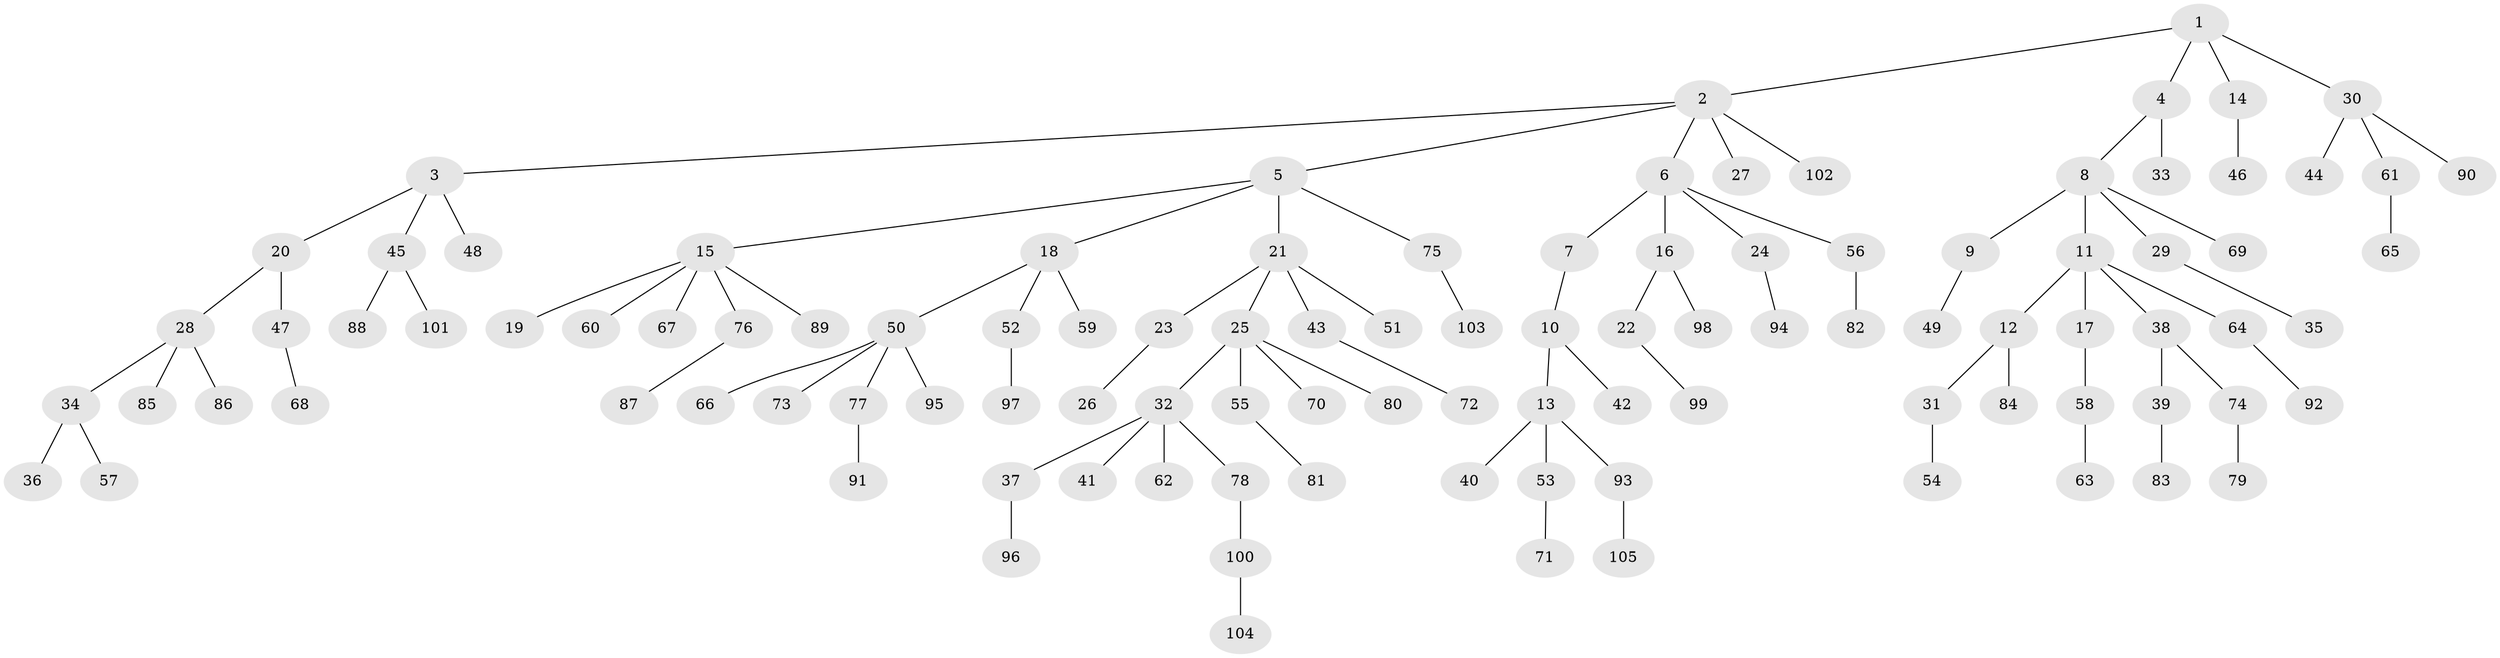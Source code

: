 // Generated by graph-tools (version 1.1) at 2025/15/03/09/25 04:15:41]
// undirected, 105 vertices, 104 edges
graph export_dot {
graph [start="1"]
  node [color=gray90,style=filled];
  1;
  2;
  3;
  4;
  5;
  6;
  7;
  8;
  9;
  10;
  11;
  12;
  13;
  14;
  15;
  16;
  17;
  18;
  19;
  20;
  21;
  22;
  23;
  24;
  25;
  26;
  27;
  28;
  29;
  30;
  31;
  32;
  33;
  34;
  35;
  36;
  37;
  38;
  39;
  40;
  41;
  42;
  43;
  44;
  45;
  46;
  47;
  48;
  49;
  50;
  51;
  52;
  53;
  54;
  55;
  56;
  57;
  58;
  59;
  60;
  61;
  62;
  63;
  64;
  65;
  66;
  67;
  68;
  69;
  70;
  71;
  72;
  73;
  74;
  75;
  76;
  77;
  78;
  79;
  80;
  81;
  82;
  83;
  84;
  85;
  86;
  87;
  88;
  89;
  90;
  91;
  92;
  93;
  94;
  95;
  96;
  97;
  98;
  99;
  100;
  101;
  102;
  103;
  104;
  105;
  1 -- 2;
  1 -- 4;
  1 -- 14;
  1 -- 30;
  2 -- 3;
  2 -- 5;
  2 -- 6;
  2 -- 27;
  2 -- 102;
  3 -- 20;
  3 -- 45;
  3 -- 48;
  4 -- 8;
  4 -- 33;
  5 -- 15;
  5 -- 18;
  5 -- 21;
  5 -- 75;
  6 -- 7;
  6 -- 16;
  6 -- 24;
  6 -- 56;
  7 -- 10;
  8 -- 9;
  8 -- 11;
  8 -- 29;
  8 -- 69;
  9 -- 49;
  10 -- 13;
  10 -- 42;
  11 -- 12;
  11 -- 17;
  11 -- 38;
  11 -- 64;
  12 -- 31;
  12 -- 84;
  13 -- 40;
  13 -- 53;
  13 -- 93;
  14 -- 46;
  15 -- 19;
  15 -- 60;
  15 -- 67;
  15 -- 76;
  15 -- 89;
  16 -- 22;
  16 -- 98;
  17 -- 58;
  18 -- 50;
  18 -- 52;
  18 -- 59;
  20 -- 28;
  20 -- 47;
  21 -- 23;
  21 -- 25;
  21 -- 43;
  21 -- 51;
  22 -- 99;
  23 -- 26;
  24 -- 94;
  25 -- 32;
  25 -- 55;
  25 -- 70;
  25 -- 80;
  28 -- 34;
  28 -- 85;
  28 -- 86;
  29 -- 35;
  30 -- 44;
  30 -- 61;
  30 -- 90;
  31 -- 54;
  32 -- 37;
  32 -- 41;
  32 -- 62;
  32 -- 78;
  34 -- 36;
  34 -- 57;
  37 -- 96;
  38 -- 39;
  38 -- 74;
  39 -- 83;
  43 -- 72;
  45 -- 88;
  45 -- 101;
  47 -- 68;
  50 -- 66;
  50 -- 73;
  50 -- 77;
  50 -- 95;
  52 -- 97;
  53 -- 71;
  55 -- 81;
  56 -- 82;
  58 -- 63;
  61 -- 65;
  64 -- 92;
  74 -- 79;
  75 -- 103;
  76 -- 87;
  77 -- 91;
  78 -- 100;
  93 -- 105;
  100 -- 104;
}
